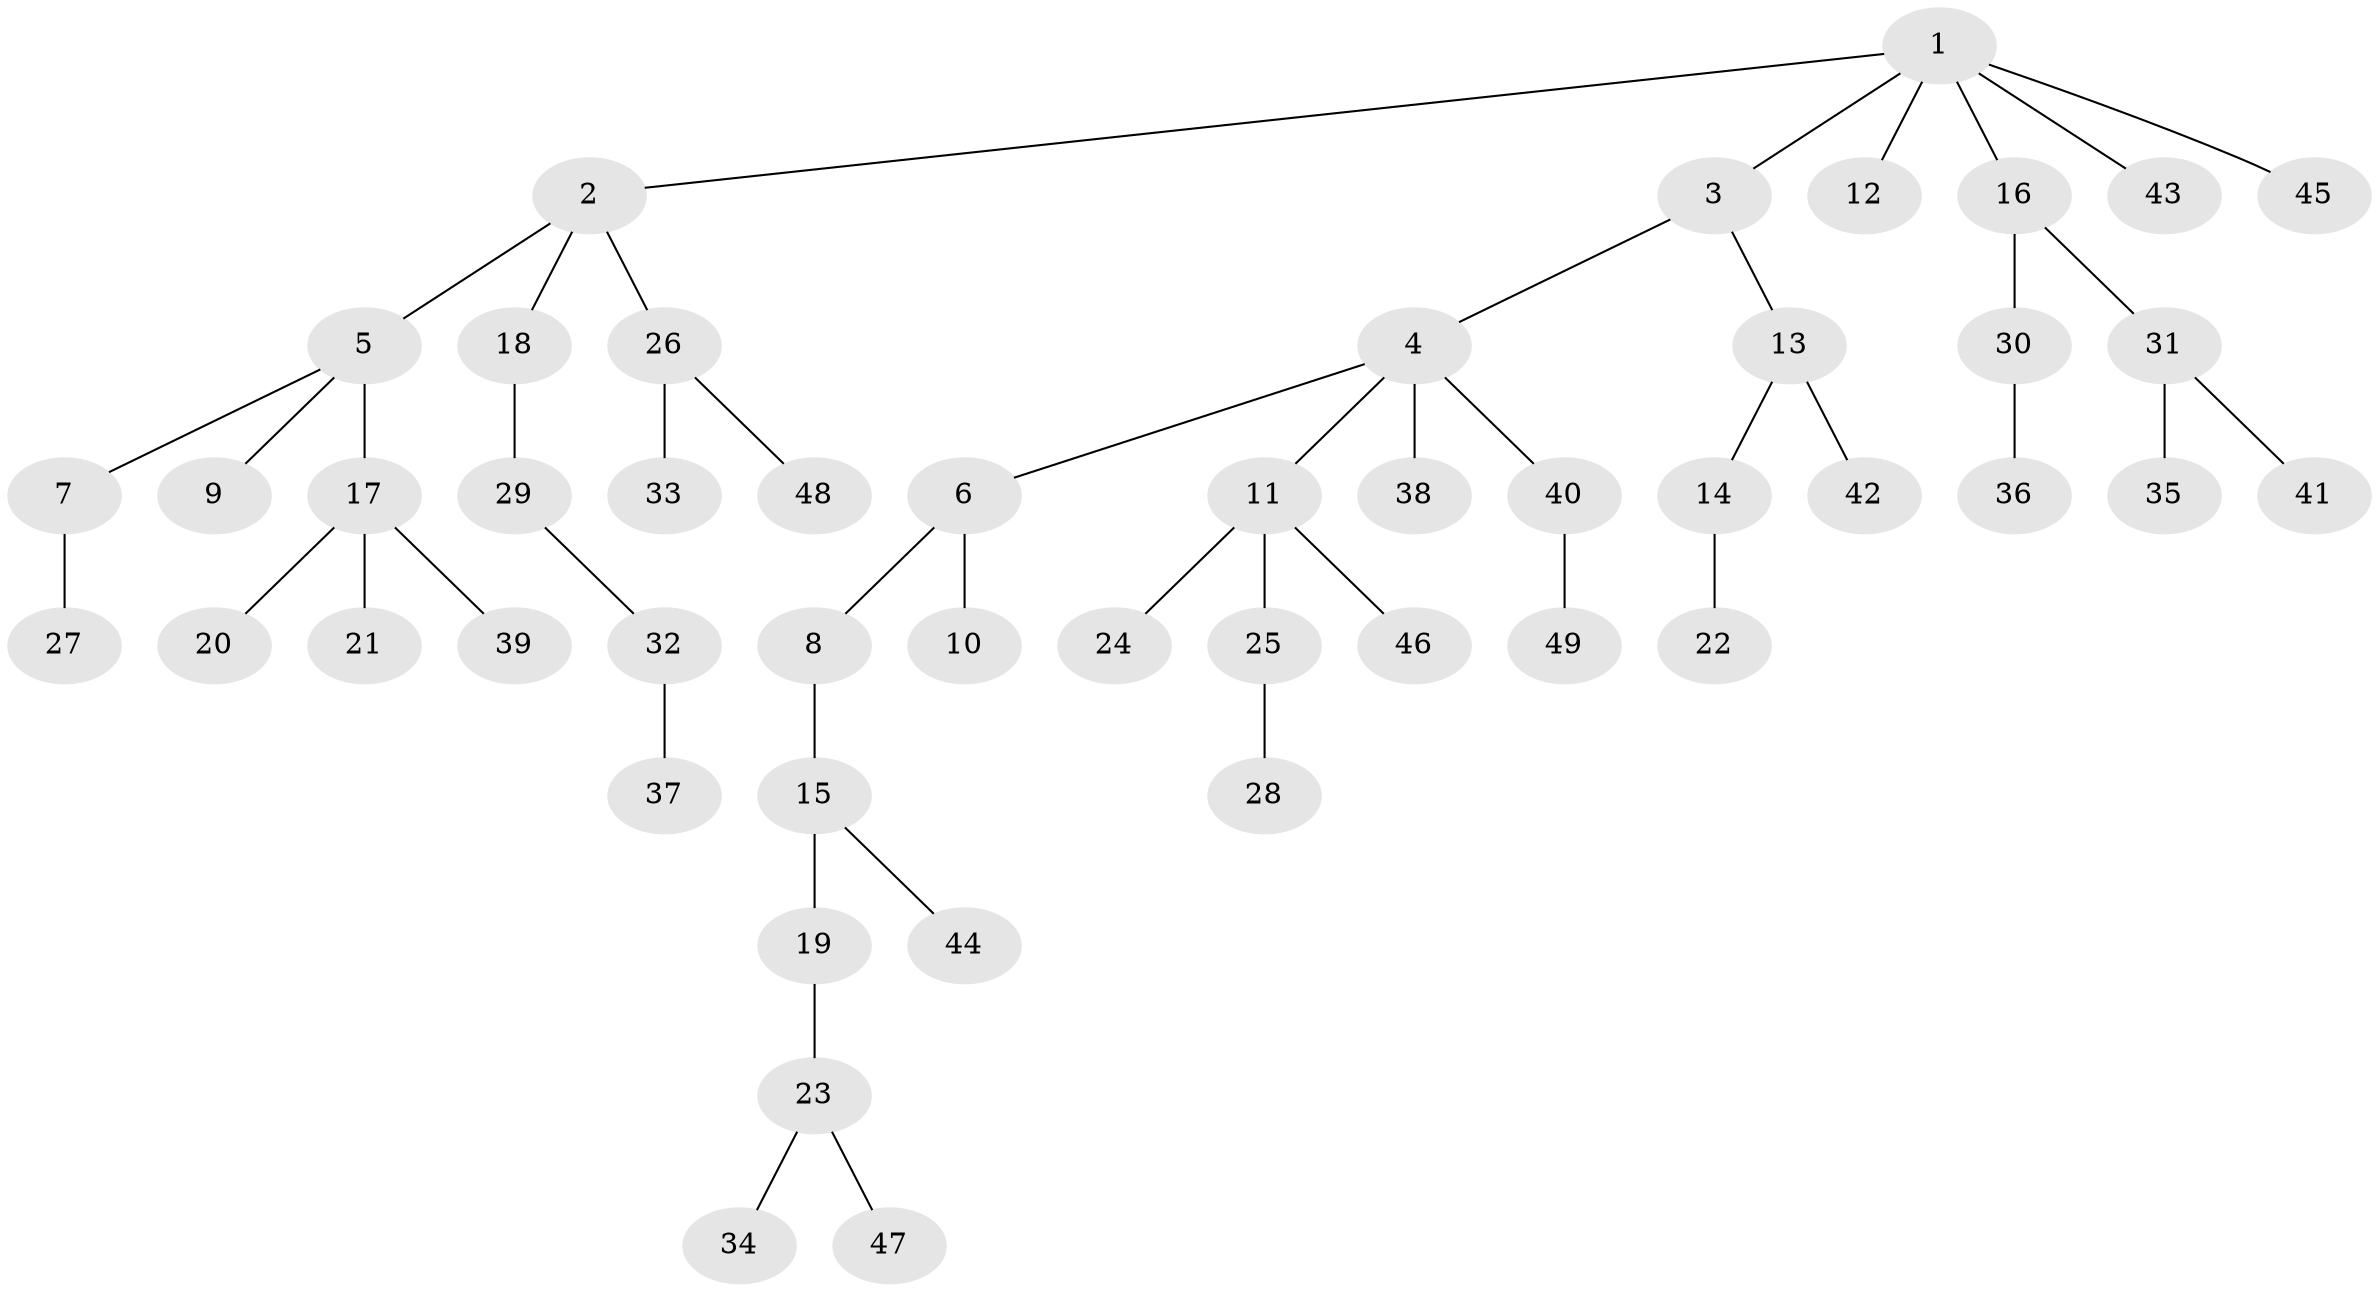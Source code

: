 // original degree distribution, {6: 0.010416666666666666, 5: 0.07291666666666667, 2: 0.2604166666666667, 4: 0.08333333333333333, 3: 0.0625, 1: 0.5104166666666666}
// Generated by graph-tools (version 1.1) at 2025/36/03/09/25 02:36:33]
// undirected, 49 vertices, 48 edges
graph export_dot {
graph [start="1"]
  node [color=gray90,style=filled];
  1;
  2;
  3;
  4;
  5;
  6;
  7;
  8;
  9;
  10;
  11;
  12;
  13;
  14;
  15;
  16;
  17;
  18;
  19;
  20;
  21;
  22;
  23;
  24;
  25;
  26;
  27;
  28;
  29;
  30;
  31;
  32;
  33;
  34;
  35;
  36;
  37;
  38;
  39;
  40;
  41;
  42;
  43;
  44;
  45;
  46;
  47;
  48;
  49;
  1 -- 2 [weight=1.0];
  1 -- 3 [weight=1.0];
  1 -- 12 [weight=1.0];
  1 -- 16 [weight=1.0];
  1 -- 43 [weight=1.0];
  1 -- 45 [weight=1.0];
  2 -- 5 [weight=1.0];
  2 -- 18 [weight=1.0];
  2 -- 26 [weight=1.0];
  3 -- 4 [weight=1.0];
  3 -- 13 [weight=1.0];
  4 -- 6 [weight=1.0];
  4 -- 11 [weight=1.0];
  4 -- 38 [weight=1.0];
  4 -- 40 [weight=1.0];
  5 -- 7 [weight=1.0];
  5 -- 9 [weight=1.0];
  5 -- 17 [weight=1.0];
  6 -- 8 [weight=1.0];
  6 -- 10 [weight=1.0];
  7 -- 27 [weight=1.0];
  8 -- 15 [weight=1.0];
  11 -- 24 [weight=1.0];
  11 -- 25 [weight=1.0];
  11 -- 46 [weight=1.0];
  13 -- 14 [weight=1.0];
  13 -- 42 [weight=2.0];
  14 -- 22 [weight=1.0];
  15 -- 19 [weight=2.0];
  15 -- 44 [weight=1.0];
  16 -- 30 [weight=1.0];
  16 -- 31 [weight=1.0];
  17 -- 20 [weight=1.0];
  17 -- 21 [weight=1.0];
  17 -- 39 [weight=1.0];
  18 -- 29 [weight=1.0];
  19 -- 23 [weight=1.0];
  23 -- 34 [weight=1.0];
  23 -- 47 [weight=1.0];
  25 -- 28 [weight=3.0];
  26 -- 33 [weight=1.0];
  26 -- 48 [weight=1.0];
  29 -- 32 [weight=1.0];
  30 -- 36 [weight=1.0];
  31 -- 35 [weight=1.0];
  31 -- 41 [weight=1.0];
  32 -- 37 [weight=1.0];
  40 -- 49 [weight=2.0];
}
